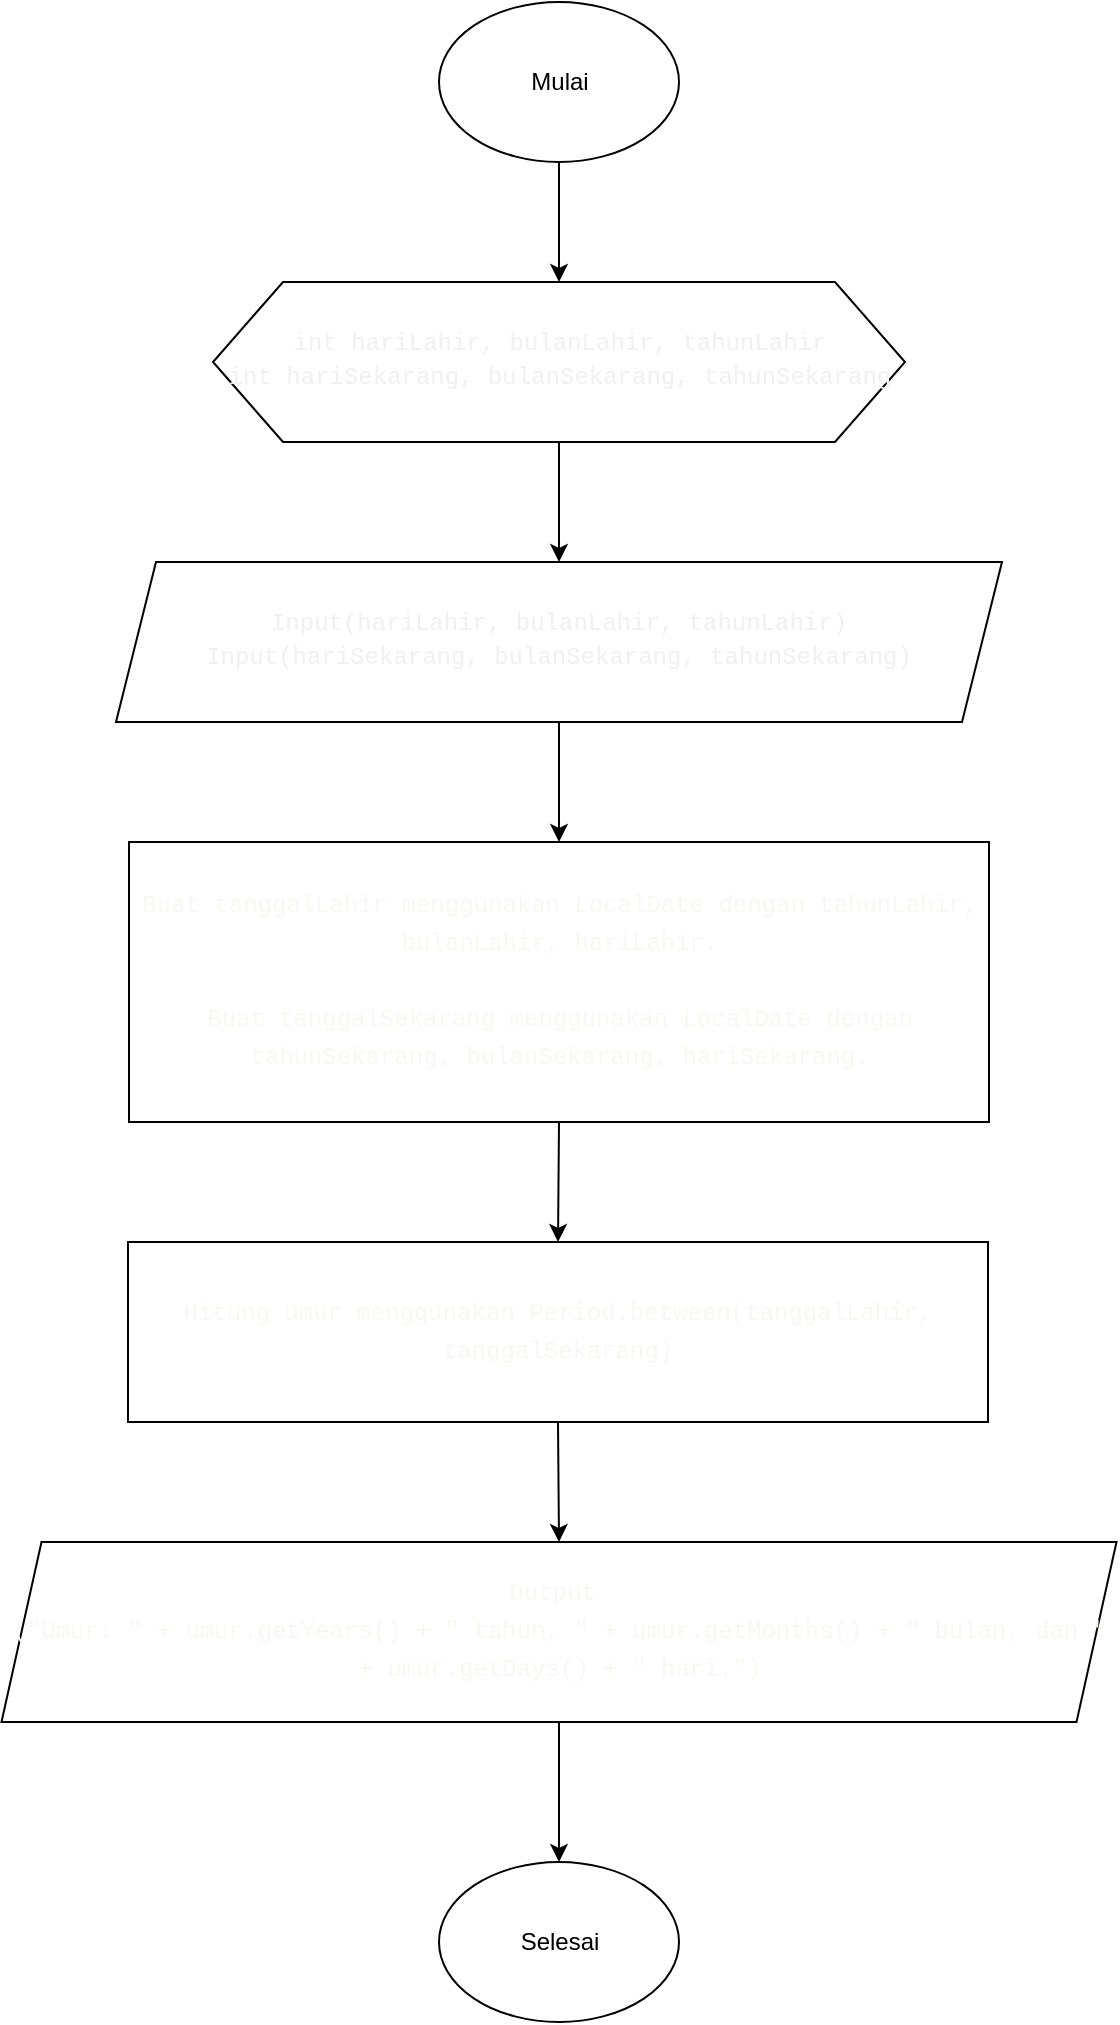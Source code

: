 <mxfile>
    <diagram name="Page-1" id="q1jIm9dHxWTiXJ9ChL9z">
        <mxGraphModel dx="759" dy="533" grid="1" gridSize="10" guides="1" tooltips="1" connect="1" arrows="1" fold="1" page="1" pageScale="1" pageWidth="850" pageHeight="1100" math="0" shadow="0">
            <root>
                <mxCell id="0"/>
                <mxCell id="1" parent="0"/>
                <mxCell id="14" style="edgeStyle=none;html=1;exitX=0.5;exitY=1;exitDx=0;exitDy=0;entryX=0.5;entryY=0;entryDx=0;entryDy=0;fontColor=#F8F8F2;" parent="1" source="Zq9o1B98pRWmG4YxjGyc-1" target="2" edge="1">
                    <mxGeometry relative="1" as="geometry"/>
                </mxCell>
                <mxCell id="Zq9o1B98pRWmG4YxjGyc-1" value="Mulai" style="ellipse;whiteSpace=wrap;html=1;" parent="1" vertex="1">
                    <mxGeometry x="365.5" y="30" width="120" height="80" as="geometry"/>
                </mxCell>
                <mxCell id="Zq9o1B98pRWmG4YxjGyc-2" value="Selesai" style="ellipse;whiteSpace=wrap;html=1;" parent="1" vertex="1">
                    <mxGeometry x="365.5" y="960" width="120" height="80" as="geometry"/>
                </mxCell>
                <mxCell id="15" style="edgeStyle=none;html=1;exitX=0.5;exitY=1;exitDx=0;exitDy=0;fontColor=#F8F8F2;" parent="1" source="2" target="5" edge="1">
                    <mxGeometry relative="1" as="geometry"/>
                </mxCell>
                <mxCell id="2" value="&lt;div style=&quot;&quot;&gt;&lt;span style=&quot;font-family: Consolas, &amp;quot;Courier New&amp;quot;, monospace;&quot;&gt;&lt;font style=&quot;font-size: 12px;&quot;&gt;int hariLahir, bulanLahir, tahunLahir&lt;/font&gt;&lt;/span&gt;&lt;/div&gt;&lt;div style=&quot;font-family: Consolas, &amp;quot;Courier New&amp;quot;, monospace; font-weight: normal; line-height: 19px;&quot;&gt;&lt;div style=&quot;&quot;&gt;&lt;font style=&quot;font-size: 12px;&quot;&gt;int hariSekarang, bulanSekarang, tahunSekarang&lt;/font&gt;&lt;/div&gt;&lt;/div&gt;" style="shape=hexagon;perimeter=hexagonPerimeter2;whiteSpace=wrap;html=1;fixedSize=1;size=35;strokeColor=default;fontColor=#F0F0F0;align=center;" parent="1" vertex="1">
                    <mxGeometry x="252.5" y="170" width="346" height="80" as="geometry"/>
                </mxCell>
                <mxCell id="16" style="edgeStyle=none;html=1;exitX=0.5;exitY=1;exitDx=0;exitDy=0;entryX=0.5;entryY=0;entryDx=0;entryDy=0;fontColor=#F8F8F2;" parent="1" source="5" target="7" edge="1">
                    <mxGeometry relative="1" as="geometry"/>
                </mxCell>
                <mxCell id="5" value="&lt;font style=&quot;font-size: 12px;&quot;&gt;&lt;span style=&quot;font-family: Consolas, &amp;quot;Courier New&amp;quot;, monospace; background-color: initial;&quot;&gt;Input(hariLahir,&amp;nbsp;bulanLahir,&amp;nbsp;tahunLahir)&lt;/span&gt;&lt;br&gt;&lt;/font&gt;&lt;div style=&quot;font-family: Consolas, &amp;quot;Courier New&amp;quot;, monospace; font-weight: normal; line-height: 19px;&quot;&gt;&lt;div style=&quot;&quot;&gt;&lt;font style=&quot;font-size: 12px;&quot;&gt;Input(hariSekarang,&amp;nbsp;bulanSekarang,&amp;nbsp;tahunSekarang)&lt;/font&gt;&lt;/div&gt;&lt;/div&gt;" style="shape=parallelogram;perimeter=parallelogramPerimeter;whiteSpace=wrap;html=1;fixedSize=1;labelBackgroundColor=none;strokeColor=default;fontColor=#F0F0F0;align=center;" parent="1" vertex="1">
                    <mxGeometry x="204" y="310" width="443" height="80" as="geometry"/>
                </mxCell>
                <mxCell id="31" style="edgeStyle=none;html=1;exitX=0.5;exitY=1;exitDx=0;exitDy=0;entryX=0.5;entryY=0;entryDx=0;entryDy=0;fontColor=#F8F8F2;" parent="1" source="7" target="30" edge="1">
                    <mxGeometry relative="1" as="geometry"/>
                </mxCell>
                <mxCell id="7" value="&lt;div style=&quot;font-family: Consolas, &amp;quot;Courier New&amp;quot;, monospace; font-size: 14px; line-height: 19px;&quot;&gt;&lt;div style=&quot;font-size: 12px;&quot;&gt;&lt;div style=&quot;line-height: 19px;&quot;&gt;&lt;div style=&quot;&quot;&gt;&lt;font style=&quot;font-size: 12px;&quot; color=&quot;#f8f8f2&quot;&gt;Buat tanggalLahir menggunakan LocalDate dengan tahunLahir, bulanLahir, hariLahir.&lt;/font&gt;&lt;/div&gt;&lt;div style=&quot;&quot;&gt;&lt;font style=&quot;font-size: 12px;&quot; color=&quot;#f8f8f2&quot;&gt;&lt;br&gt;&lt;/font&gt;&lt;/div&gt;&lt;div style=&quot;&quot;&gt;&lt;span style=&quot;background-color: initial; color: rgb(248, 248, 242);&quot;&gt;Buat tanggalSekarang menggunakan LocalDate dengan tahunSekarang, bulanSekarang, hariSekarang.&lt;/span&gt;&lt;/div&gt;&lt;/div&gt;&lt;/div&gt;&lt;/div&gt;" style="rounded=0;whiteSpace=wrap;html=1;labelBackgroundColor=none;strokeColor=default;fontColor=#F0F0F0;align=center;" parent="1" vertex="1">
                    <mxGeometry x="210.5" y="450" width="430" height="140" as="geometry"/>
                </mxCell>
                <mxCell id="34" style="edgeStyle=none;html=1;exitX=0.5;exitY=1;exitDx=0;exitDy=0;entryX=0.5;entryY=0;entryDx=0;entryDy=0;fontColor=#F8F8F2;" parent="1" source="30" target="33" edge="1">
                    <mxGeometry relative="1" as="geometry"/>
                </mxCell>
                <mxCell id="30" value="&lt;div style=&quot;font-family: Consolas, &amp;quot;Courier New&amp;quot;, monospace; line-height: 19px;&quot;&gt;&lt;div style=&quot;&quot;&gt;&lt;div style=&quot;line-height: 19px;&quot;&gt;&lt;div style=&quot;&quot;&gt;&lt;div style=&quot;line-height: 19px;&quot;&gt;&lt;font style=&quot;font-size: 12px;&quot; color=&quot;#f8f8f2&quot;&gt;Hitung umur menggunakan Period.between(tanggalLahir, tanggalSekarang)&lt;/font&gt;&lt;/div&gt;&lt;/div&gt;&lt;/div&gt;&lt;/div&gt;&lt;/div&gt;" style="rounded=0;whiteSpace=wrap;html=1;labelBackgroundColor=none;strokeColor=default;fontColor=#F0F0F0;align=center;" parent="1" vertex="1">
                    <mxGeometry x="210" y="650" width="430" height="90" as="geometry"/>
                </mxCell>
                <mxCell id="35" style="edgeStyle=none;html=1;exitX=0.5;exitY=1;exitDx=0;exitDy=0;entryX=0.5;entryY=0;entryDx=0;entryDy=0;fontColor=#F8F8F2;" parent="1" source="33" target="Zq9o1B98pRWmG4YxjGyc-2" edge="1">
                    <mxGeometry relative="1" as="geometry"/>
                </mxCell>
                <mxCell id="33" value="&lt;div style=&quot;font-family: Consolas, &amp;quot;Courier New&amp;quot;, monospace; line-height: 19px;&quot;&gt;&lt;font style=&quot;font-size: 12px;&quot; color=&quot;#f8f8f2&quot;&gt;Output&amp;nbsp;&lt;/font&gt;&lt;/div&gt;&lt;div style=&quot;font-family: Consolas, &amp;quot;Courier New&amp;quot;, monospace; line-height: 19px;&quot;&gt;&lt;font style=&quot;font-size: 12px;&quot; color=&quot;#f8f8f2&quot;&gt;(&quot;Umur: &quot; + umur.getYears() + &quot; tahun, &quot; + umur.getMonths() + &quot; bulan, dan &quot; + umur.getDays() + &quot; hari.&quot;)&lt;/font&gt;&lt;/div&gt;" style="shape=parallelogram;perimeter=parallelogramPerimeter;whiteSpace=wrap;html=1;fixedSize=1;labelBackgroundColor=none;strokeColor=default;fontColor=#F0F0F0;align=center;" parent="1" vertex="1">
                    <mxGeometry x="146.75" y="800" width="557.5" height="90" as="geometry"/>
                </mxCell>
            </root>
        </mxGraphModel>
    </diagram>
</mxfile>
